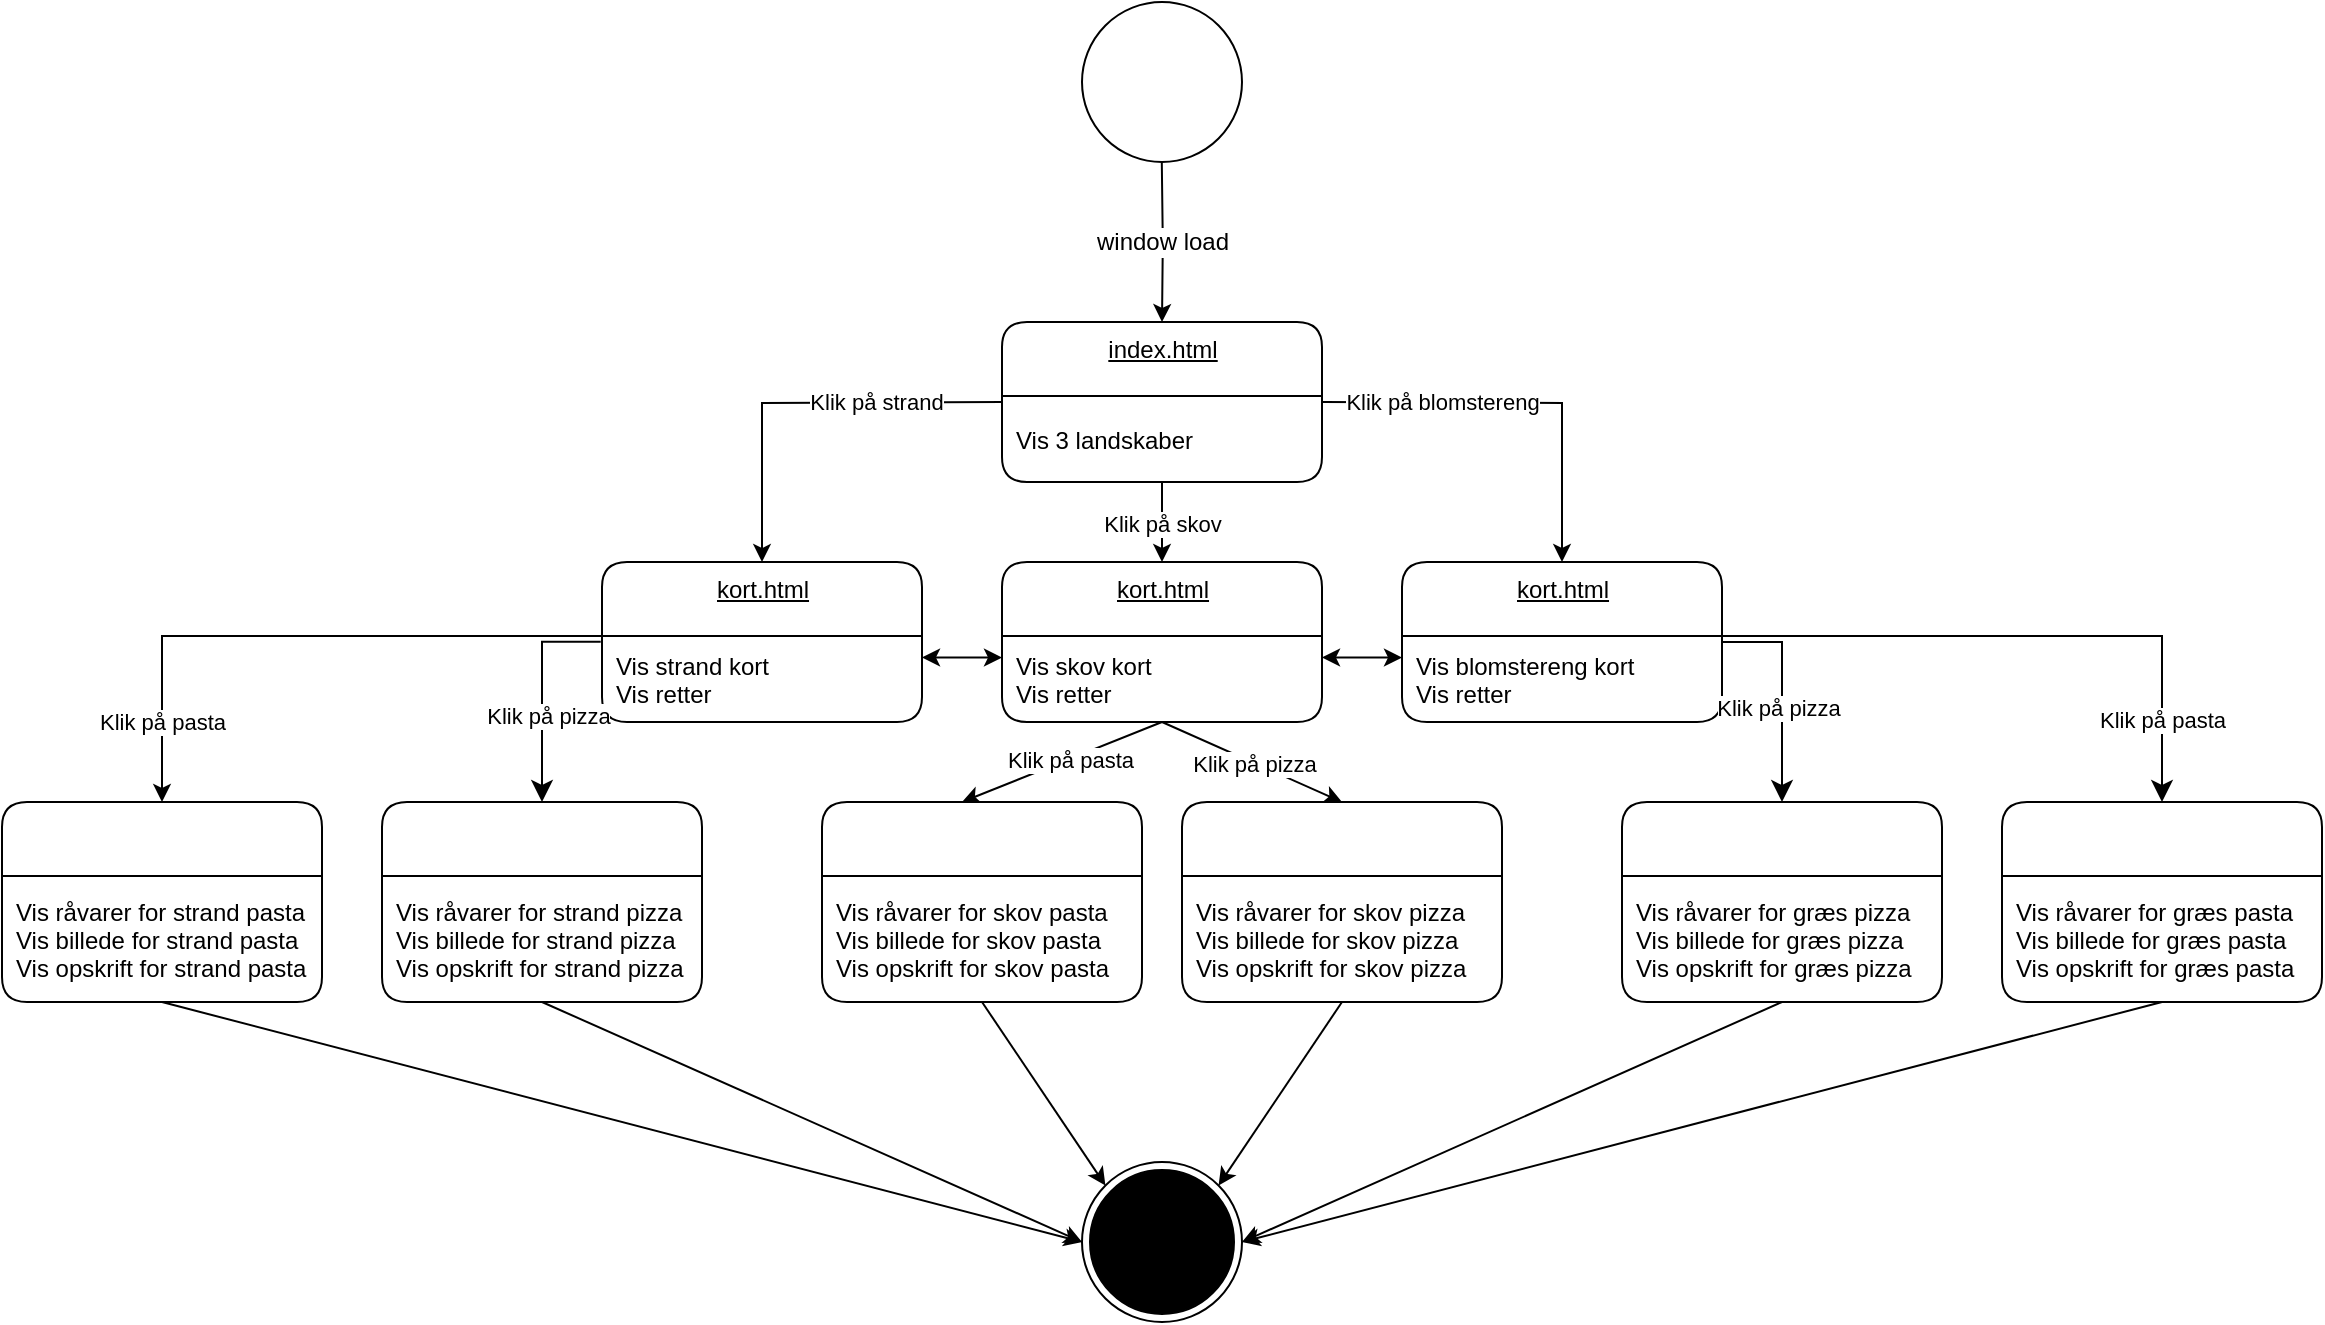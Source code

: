 <mxfile>
    <diagram id="2IpZyWTVwcBk6ORTr7U4" name="Page-1">
        <mxGraphModel dx="1145" dy="214" grid="1" gridSize="10" guides="1" tooltips="1" connect="1" arrows="1" fold="1" page="1" pageScale="1" pageWidth="827" pageHeight="1169" math="0" shadow="0">
            <root>
                <mxCell id="0"/>
                <mxCell id="1" parent="0"/>
                <mxCell id="2" value="" style="ellipse;whiteSpace=wrap;html=1;aspect=fixed;" parent="1" vertex="1">
                    <mxGeometry x="360" y="200" width="80" height="80" as="geometry"/>
                </mxCell>
                <mxCell id="6" value="&lt;span style=&quot;font-size: 12px;&quot;&gt;window load&lt;/span&gt;" style="edgeStyle=orthogonalEdgeStyle;rounded=0;orthogonalLoop=1;jettySize=auto;html=1;exitX=0.5;exitY=1;exitDx=0;exitDy=0;entryX=0.5;entryY=0;entryDx=0;entryDy=0;" parent="1" target="7" edge="1">
                    <mxGeometry x="0.001" relative="1" as="geometry">
                        <mxPoint x="400" y="350" as="targetPoint"/>
                        <mxPoint x="399.9" y="280" as="sourcePoint"/>
                        <Array as="points"/>
                        <mxPoint as="offset"/>
                    </mxGeometry>
                </mxCell>
                <mxCell id="7" value="index.html" style="swimlane;fontStyle=4;align=center;verticalAlign=top;childLayout=stackLayout;horizontal=1;startSize=37;horizontalStack=0;resizeParent=1;resizeParentMax=0;resizeLast=0;collapsible=0;marginBottom=0;html=1;rounded=1;absoluteArcSize=1;arcSize=25;" parent="1" vertex="1">
                    <mxGeometry x="320" y="360" width="160" height="80" as="geometry"/>
                </mxCell>
                <mxCell id="9" value="Vis 3 landskaber" style="fillColor=none;strokeColor=none;align=left;verticalAlign=middle;spacingLeft=5;" parent="7" vertex="1">
                    <mxGeometry y="37" width="160" height="43" as="geometry"/>
                </mxCell>
                <mxCell id="19" value="Klik på strand" style="edgeStyle=orthogonalEdgeStyle;rounded=0;orthogonalLoop=1;jettySize=auto;html=1;entryX=0.5;entryY=0;entryDx=0;entryDy=0;" parent="1" target="97" edge="1">
                    <mxGeometry x="-0.368" relative="1" as="geometry">
                        <mxPoint as="offset"/>
                        <mxPoint x="320" y="400" as="sourcePoint"/>
                        <mxPoint x="210" y="480" as="targetPoint"/>
                    </mxGeometry>
                </mxCell>
                <mxCell id="20" value="Klik på blomstereng" style="edgeStyle=orthogonalEdgeStyle;rounded=0;orthogonalLoop=1;jettySize=auto;html=1;entryX=0.5;entryY=0;entryDx=0;entryDy=0;" parent="1" target="95" edge="1">
                    <mxGeometry x="-0.4" relative="1" as="geometry">
                        <mxPoint as="offset"/>
                        <mxPoint x="480" y="400" as="sourcePoint"/>
                        <mxPoint x="590" y="480" as="targetPoint"/>
                    </mxGeometry>
                </mxCell>
                <mxCell id="21" value="Klik på skov" style="edgeStyle=orthogonalEdgeStyle;rounded=0;orthogonalLoop=1;jettySize=auto;html=1;exitX=0.5;exitY=1;exitDx=0;exitDy=0;" parent="1" source="9" edge="1">
                    <mxGeometry x="0.07" relative="1" as="geometry">
                        <mxPoint as="offset"/>
                        <mxPoint x="400" y="440" as="sourcePoint"/>
                        <mxPoint x="400" y="480" as="targetPoint"/>
                        <Array as="points"/>
                    </mxGeometry>
                </mxCell>
                <mxCell id="28" value="" style="swimlane;fontStyle=4;align=center;verticalAlign=top;childLayout=stackLayout;horizontal=1;startSize=37;horizontalStack=0;resizeParent=1;resizeParentMax=0;resizeLast=0;collapsible=0;marginBottom=0;html=1;rounded=1;absoluteArcSize=1;arcSize=25;" parent="1" vertex="1">
                    <mxGeometry x="410" y="600" width="160" height="100" as="geometry"/>
                </mxCell>
                <mxCell id="29" value="Vis råvarer for skov pizza&#10;Vis billede for skov pizza&#10;Vis opskrift for skov pizza" style="fillColor=none;strokeColor=none;align=left;verticalAlign=middle;spacingLeft=5;" parent="28" vertex="1">
                    <mxGeometry y="37" width="160" height="63" as="geometry"/>
                </mxCell>
                <mxCell id="41" value="Klik på pasta" style="edgeStyle=orthogonalEdgeStyle;rounded=0;orthogonalLoop=1;jettySize=auto;html=1;entryX=0.5;entryY=0;entryDx=0;entryDy=0;exitX=0;exitY=0;exitDx=0;exitDy=0;" parent="1" edge="1">
                    <mxGeometry x="0.752" relative="1" as="geometry">
                        <mxPoint as="offset"/>
                        <mxPoint x="140.0" y="517" as="sourcePoint"/>
                        <mxPoint x="-100" y="600" as="targetPoint"/>
                        <Array as="points">
                            <mxPoint x="-100" y="517"/>
                        </Array>
                    </mxGeometry>
                </mxCell>
                <mxCell id="57" value="" style="endArrow=classic;startArrow=classic;html=1;entryX=0;entryY=0.25;entryDx=0;entryDy=0;exitX=1;exitY=0.25;exitDx=0;exitDy=0;" parent="1" source="101" target="96" edge="1">
                    <mxGeometry width="50" height="50" relative="1" as="geometry">
                        <mxPoint x="470" y="508.5" as="sourcePoint"/>
                        <mxPoint x="520.0" y="508.5" as="targetPoint"/>
                    </mxGeometry>
                </mxCell>
                <mxCell id="58" value="" style="endArrow=classic;startArrow=classic;html=1;entryX=0;entryY=0.25;entryDx=0;entryDy=0;exitX=1;exitY=0.25;exitDx=0;exitDy=0;" parent="1" edge="1" target="101" source="98">
                    <mxGeometry width="50" height="50" relative="1" as="geometry">
                        <mxPoint x="280" y="508.39" as="sourcePoint"/>
                        <mxPoint x="330" y="508.39" as="targetPoint"/>
                    </mxGeometry>
                </mxCell>
                <mxCell id="60" value="" style="endArrow=classic;html=1;exitX=0.5;exitY=1;exitDx=0;exitDy=0;entryX=0.5;entryY=0;entryDx=0;entryDy=0;" parent="1" source="100" target="28" edge="1">
                    <mxGeometry width="50" height="50" relative="1" as="geometry">
                        <mxPoint x="400" y="537.0" as="sourcePoint"/>
                        <mxPoint x="450" y="550" as="targetPoint"/>
                        <Array as="points"/>
                    </mxGeometry>
                </mxCell>
                <mxCell id="66" value="Klik på pizza" style="edgeLabel;html=1;align=center;verticalAlign=middle;resizable=0;points=[];" parent="60" vertex="1" connectable="0">
                    <mxGeometry x="0.011" relative="1" as="geometry">
                        <mxPoint as="offset"/>
                    </mxGeometry>
                </mxCell>
                <mxCell id="61" value="" style="endArrow=classic;html=1;exitX=0.5;exitY=1;exitDx=0;exitDy=0;entryX=0.5;entryY=0;entryDx=0;entryDy=0;" parent="1" edge="1" source="101">
                    <mxGeometry width="50" height="50" relative="1" as="geometry">
                        <mxPoint x="400" y="537.0" as="sourcePoint"/>
                        <mxPoint x="300" y="600" as="targetPoint"/>
                        <Array as="points"/>
                    </mxGeometry>
                </mxCell>
                <mxCell id="65" value="Klik på pasta" style="edgeLabel;html=1;align=center;verticalAlign=middle;resizable=0;points=[];" parent="61" vertex="1" connectable="0">
                    <mxGeometry x="-0.082" relative="1" as="geometry">
                        <mxPoint as="offset"/>
                    </mxGeometry>
                </mxCell>
                <mxCell id="68" value="" style="ellipse;html=1;shape=endState;fillColor=strokeColor;" parent="1" vertex="1">
                    <mxGeometry x="360" y="780" width="80" height="80" as="geometry"/>
                </mxCell>
                <mxCell id="69" value="" style="endArrow=classic;html=1;entryX=0;entryY=0.5;entryDx=0;entryDy=0;exitX=0.5;exitY=1;exitDx=0;exitDy=0;" parent="1" source="84" target="68" edge="1">
                    <mxGeometry width="50" height="50" relative="1" as="geometry">
                        <mxPoint x="-100" y="713" as="sourcePoint"/>
                        <mxPoint x="390" y="560" as="targetPoint"/>
                    </mxGeometry>
                </mxCell>
                <mxCell id="70" value="" style="endArrow=classic;html=1;entryX=0;entryY=0.5;entryDx=0;entryDy=0;exitX=0.5;exitY=1;exitDx=0;exitDy=0;" parent="1" source="82" target="68" edge="1">
                    <mxGeometry width="50" height="50" relative="1" as="geometry">
                        <mxPoint x="90" y="713" as="sourcePoint"/>
                        <mxPoint x="410" y="540" as="targetPoint"/>
                    </mxGeometry>
                </mxCell>
                <mxCell id="72" value="" style="endArrow=classic;html=1;entryX=1;entryY=0.5;entryDx=0;entryDy=0;exitX=0.5;exitY=1;exitDx=0;exitDy=0;" parent="1" source="88" target="68" edge="1">
                    <mxGeometry width="50" height="50" relative="1" as="geometry">
                        <mxPoint x="890" y="700" as="sourcePoint"/>
                        <mxPoint x="450" y="540" as="targetPoint"/>
                    </mxGeometry>
                </mxCell>
                <mxCell id="73" value="" style="endArrow=classic;html=1;entryX=1;entryY=0.5;entryDx=0;entryDy=0;exitX=0.5;exitY=1;exitDx=0;exitDy=0;" parent="1" source="86" target="68" edge="1">
                    <mxGeometry width="50" height="50" relative="1" as="geometry">
                        <mxPoint x="700" y="700" as="sourcePoint"/>
                        <mxPoint x="450" y="540" as="targetPoint"/>
                    </mxGeometry>
                </mxCell>
                <mxCell id="74" value="" style="endArrow=classic;html=1;entryX=0;entryY=0;entryDx=0;entryDy=0;exitX=0.5;exitY=1;exitDx=0;exitDy=0;" parent="1" source="80" target="68" edge="1">
                    <mxGeometry width="50" height="50" relative="1" as="geometry">
                        <mxPoint x="300" y="680" as="sourcePoint"/>
                        <mxPoint x="450" y="540" as="targetPoint"/>
                    </mxGeometry>
                </mxCell>
                <mxCell id="75" value="" style="endArrow=classic;html=1;entryX=1;entryY=0;entryDx=0;entryDy=0;exitX=0.5;exitY=1;exitDx=0;exitDy=0;" parent="1" source="29" target="68" edge="1">
                    <mxGeometry width="50" height="50" relative="1" as="geometry">
                        <mxPoint x="490" y="700" as="sourcePoint"/>
                        <mxPoint x="450" y="540" as="targetPoint"/>
                    </mxGeometry>
                </mxCell>
                <mxCell id="79" value="" style="swimlane;fontStyle=4;align=center;verticalAlign=top;childLayout=stackLayout;horizontal=1;startSize=37;horizontalStack=0;resizeParent=1;resizeParentMax=0;resizeLast=0;collapsible=0;marginBottom=0;html=1;rounded=1;absoluteArcSize=1;arcSize=25;" vertex="1" parent="1">
                    <mxGeometry x="230" y="600" width="160" height="100" as="geometry"/>
                </mxCell>
                <mxCell id="80" value="Vis råvarer for skov pasta&#10;Vis billede for skov pasta&#10;Vis opskrift for skov pasta" style="fillColor=none;strokeColor=none;align=left;verticalAlign=middle;spacingLeft=5;" vertex="1" parent="79">
                    <mxGeometry y="37" width="160" height="63" as="geometry"/>
                </mxCell>
                <mxCell id="81" value="" style="swimlane;fontStyle=4;align=center;verticalAlign=top;childLayout=stackLayout;horizontal=1;startSize=37;horizontalStack=0;resizeParent=1;resizeParentMax=0;resizeLast=0;collapsible=0;marginBottom=0;html=1;rounded=1;absoluteArcSize=1;arcSize=25;" vertex="1" parent="1">
                    <mxGeometry x="10" y="600" width="160" height="100" as="geometry"/>
                </mxCell>
                <mxCell id="82" value="Vis råvarer for strand pizza&#10;Vis billede for strand pizza&#10;Vis opskrift for strand pizza" style="fillColor=none;strokeColor=none;align=left;verticalAlign=middle;spacingLeft=5;" vertex="1" parent="81">
                    <mxGeometry y="37" width="160" height="63" as="geometry"/>
                </mxCell>
                <mxCell id="83" value="" style="swimlane;fontStyle=4;align=center;verticalAlign=top;childLayout=stackLayout;horizontal=1;startSize=37;horizontalStack=0;resizeParent=1;resizeParentMax=0;resizeLast=0;collapsible=0;marginBottom=0;html=1;rounded=1;absoluteArcSize=1;arcSize=25;" vertex="1" parent="1">
                    <mxGeometry x="-180" y="600" width="160" height="100" as="geometry"/>
                </mxCell>
                <mxCell id="84" value="Vis råvarer for strand pasta&#10;Vis billede for strand pasta&#10;Vis opskrift for strand pasta" style="fillColor=none;strokeColor=none;align=left;verticalAlign=middle;spacingLeft=5;" vertex="1" parent="83">
                    <mxGeometry y="37" width="160" height="63" as="geometry"/>
                </mxCell>
                <mxCell id="85" value="" style="swimlane;fontStyle=4;align=center;verticalAlign=top;childLayout=stackLayout;horizontal=1;startSize=37;horizontalStack=0;resizeParent=1;resizeParentMax=0;resizeLast=0;collapsible=0;marginBottom=0;html=1;rounded=1;absoluteArcSize=1;arcSize=25;" vertex="1" parent="1">
                    <mxGeometry x="630" y="600" width="160" height="100" as="geometry"/>
                </mxCell>
                <mxCell id="86" value="Vis råvarer for græs pizza&#10;Vis billede for græs pizza&#10;Vis opskrift for græs pizza" style="fillColor=none;strokeColor=none;align=left;verticalAlign=middle;spacingLeft=5;" vertex="1" parent="85">
                    <mxGeometry y="37" width="160" height="63" as="geometry"/>
                </mxCell>
                <mxCell id="87" value="" style="swimlane;fontStyle=4;align=center;verticalAlign=top;childLayout=stackLayout;horizontal=1;startSize=37;horizontalStack=0;resizeParent=1;resizeParentMax=0;resizeLast=0;collapsible=0;marginBottom=0;html=1;rounded=1;absoluteArcSize=1;arcSize=25;" vertex="1" parent="1">
                    <mxGeometry x="820" y="600" width="160" height="100" as="geometry"/>
                </mxCell>
                <mxCell id="88" value="Vis råvarer for græs pasta&#10;Vis billede for græs pasta&#10;Vis opskrift for græs pasta" style="fillColor=none;strokeColor=none;align=left;verticalAlign=middle;spacingLeft=5;" vertex="1" parent="87">
                    <mxGeometry y="37" width="160" height="63" as="geometry"/>
                </mxCell>
                <mxCell id="95" value="kort.html" style="swimlane;fontStyle=4;align=center;verticalAlign=top;childLayout=stackLayout;horizontal=1;startSize=37;horizontalStack=0;resizeParent=1;resizeParentMax=0;resizeLast=0;collapsible=0;marginBottom=0;html=1;rounded=1;absoluteArcSize=1;arcSize=25;" vertex="1" parent="1">
                    <mxGeometry x="520" y="480" width="160" height="80" as="geometry"/>
                </mxCell>
                <mxCell id="96" value="Vis blomstereng kort&#10;Vis retter" style="fillColor=none;strokeColor=none;align=left;verticalAlign=middle;spacingLeft=5;" vertex="1" parent="95">
                    <mxGeometry y="37" width="160" height="43" as="geometry"/>
                </mxCell>
                <mxCell id="97" value="kort.html" style="swimlane;fontStyle=4;align=center;verticalAlign=top;childLayout=stackLayout;horizontal=1;startSize=37;horizontalStack=0;resizeParent=1;resizeParentMax=0;resizeLast=0;collapsible=0;marginBottom=0;html=1;rounded=1;absoluteArcSize=1;arcSize=25;" vertex="1" parent="1">
                    <mxGeometry x="120" y="480" width="160" height="80" as="geometry"/>
                </mxCell>
                <mxCell id="98" value="Vis strand kort&#10;Vis retter" style="fillColor=none;strokeColor=none;align=left;verticalAlign=middle;spacingLeft=5;" vertex="1" parent="97">
                    <mxGeometry y="37" width="160" height="43" as="geometry"/>
                </mxCell>
                <mxCell id="100" value="kort.html" style="swimlane;fontStyle=4;align=center;verticalAlign=top;childLayout=stackLayout;horizontal=1;startSize=37;horizontalStack=0;resizeParent=1;resizeParentMax=0;resizeLast=0;collapsible=0;marginBottom=0;html=1;rounded=1;absoluteArcSize=1;arcSize=25;" vertex="1" parent="1">
                    <mxGeometry x="320" y="480" width="160" height="80" as="geometry"/>
                </mxCell>
                <mxCell id="101" value="Vis skov kort&#10;Vis retter" style="fillColor=none;strokeColor=none;align=left;verticalAlign=middle;spacingLeft=5;" vertex="1" parent="100">
                    <mxGeometry y="37" width="160" height="43" as="geometry"/>
                </mxCell>
                <mxCell id="107" value="" style="edgeStyle=segmentEdgeStyle;endArrow=classic;html=1;curved=0;rounded=0;endSize=8;startSize=8;entryX=0.5;entryY=0;entryDx=0;entryDy=0;exitX=-0.004;exitY=0.068;exitDx=0;exitDy=0;exitPerimeter=0;" edge="1" parent="1" source="98" target="81">
                    <mxGeometry width="50" height="50" relative="1" as="geometry">
                        <mxPoint x="115" y="520" as="sourcePoint"/>
                        <mxPoint x="65" y="570" as="targetPoint"/>
                    </mxGeometry>
                </mxCell>
                <mxCell id="111" value="Klik på pizza" style="edgeLabel;html=1;align=center;verticalAlign=middle;resizable=0;points=[];" vertex="1" connectable="0" parent="107">
                    <mxGeometry x="0.208" y="3" relative="1" as="geometry">
                        <mxPoint as="offset"/>
                    </mxGeometry>
                </mxCell>
                <mxCell id="109" value="" style="edgeStyle=segmentEdgeStyle;endArrow=classic;html=1;curved=0;rounded=0;endSize=8;startSize=8;entryX=0.5;entryY=0;entryDx=0;entryDy=0;" edge="1" parent="1" target="85">
                    <mxGeometry width="50" height="50" relative="1" as="geometry">
                        <mxPoint x="680" y="520" as="sourcePoint"/>
                        <mxPoint x="730" y="470.0" as="targetPoint"/>
                    </mxGeometry>
                </mxCell>
                <mxCell id="114" value="Klik på pizza" style="edgeLabel;html=1;align=center;verticalAlign=middle;resizable=0;points=[];" vertex="1" connectable="0" parent="109">
                    <mxGeometry x="0.141" y="-2" relative="1" as="geometry">
                        <mxPoint as="offset"/>
                    </mxGeometry>
                </mxCell>
                <mxCell id="112" value="" style="edgeStyle=segmentEdgeStyle;endArrow=classic;html=1;curved=0;rounded=0;endSize=8;startSize=8;exitX=1;exitY=0;exitDx=0;exitDy=0;entryX=0.5;entryY=0;entryDx=0;entryDy=0;" edge="1" parent="1" source="96" target="87">
                    <mxGeometry width="50" height="50" relative="1" as="geometry">
                        <mxPoint x="690" y="510" as="sourcePoint"/>
                        <mxPoint x="740" y="460" as="targetPoint"/>
                    </mxGeometry>
                </mxCell>
                <mxCell id="113" value="Klik på pasta" style="edgeLabel;html=1;align=center;verticalAlign=middle;resizable=0;points=[];" vertex="1" connectable="0" parent="112">
                    <mxGeometry x="0.729" relative="1" as="geometry">
                        <mxPoint as="offset"/>
                    </mxGeometry>
                </mxCell>
            </root>
        </mxGraphModel>
    </diagram>
</mxfile>